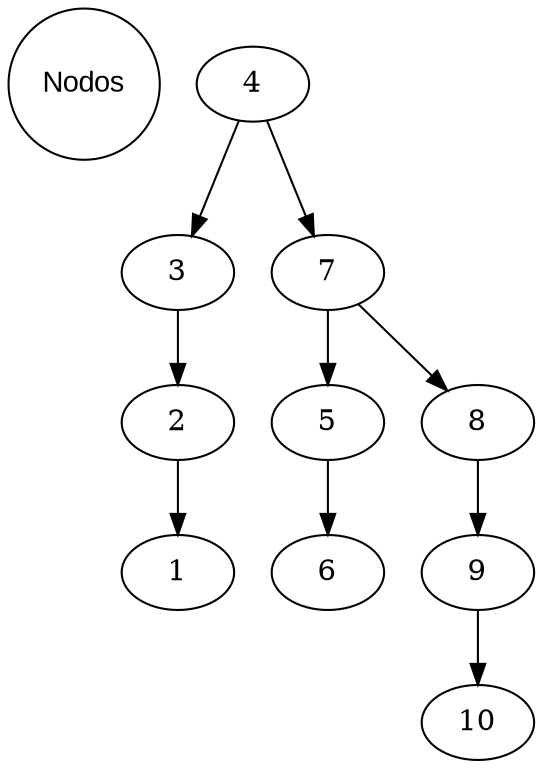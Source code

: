 digraph ArvoreBinaria {
Nodos [shape=circle, fontname="Arial"];
  4;
  4 -> 3;
  4 -> 7;
  3;
  3 -> 2;
  2;
  2 -> 1;
  1;
  7;
  7 -> 5;
  7 -> 8;
  5;
  5 -> 6;
  6;
  8;
  8 -> 9;
  9;
  9 -> 10;
  10;
}
